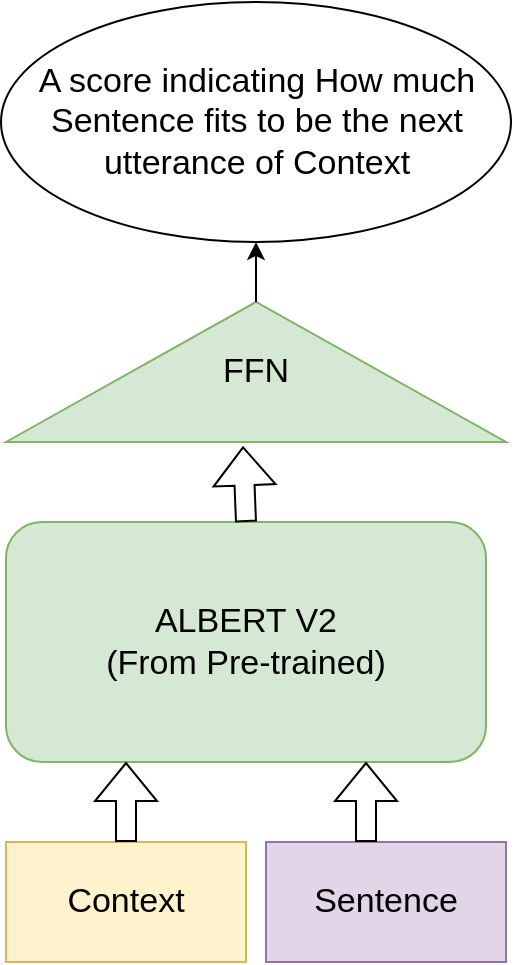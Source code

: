 <mxfile version="20.0.4" type="github">
  <diagram id="0pvtrK4IteRJTREZbj2g" name="Page-1">
    <mxGraphModel dx="984" dy="557" grid="1" gridSize="10" guides="1" tooltips="1" connect="1" arrows="1" fold="1" page="1" pageScale="1" pageWidth="850" pageHeight="1100" math="0" shadow="0">
      <root>
        <mxCell id="0" />
        <mxCell id="1" parent="0" />
        <mxCell id="cPYS_WuLDQ-HSQo80urA-1" value="&lt;font style=&quot;font-size: 17px;&quot;&gt;ALBERT V2&lt;br&gt;(From Pre-trained)&lt;br&gt;&lt;/font&gt;" style="rounded=1;whiteSpace=wrap;html=1;fillColor=#d5e8d4;strokeColor=#82b366;" vertex="1" parent="1">
          <mxGeometry x="240" y="280" width="240" height="120" as="geometry" />
        </mxCell>
        <mxCell id="cPYS_WuLDQ-HSQo80urA-2" value="Context" style="rounded=0;whiteSpace=wrap;html=1;fontSize=17;fillColor=#fff2cc;strokeColor=#d6b656;" vertex="1" parent="1">
          <mxGeometry x="240" y="440" width="120" height="60" as="geometry" />
        </mxCell>
        <mxCell id="cPYS_WuLDQ-HSQo80urA-3" value="Sentence" style="rounded=0;whiteSpace=wrap;html=1;fontSize=17;fillColor=#e1d5e7;strokeColor=#9673a6;" vertex="1" parent="1">
          <mxGeometry x="370" y="440" width="120" height="60" as="geometry" />
        </mxCell>
        <mxCell id="cPYS_WuLDQ-HSQo80urA-4" value="" style="shape=flexArrow;endArrow=classic;html=1;rounded=0;fontSize=17;exitX=0.5;exitY=0;exitDx=0;exitDy=0;entryX=0.25;entryY=1;entryDx=0;entryDy=0;" edge="1" parent="1" source="cPYS_WuLDQ-HSQo80urA-2" target="cPYS_WuLDQ-HSQo80urA-1">
          <mxGeometry width="50" height="50" relative="1" as="geometry">
            <mxPoint x="400" y="460" as="sourcePoint" />
            <mxPoint x="450" y="410" as="targetPoint" />
          </mxGeometry>
        </mxCell>
        <mxCell id="cPYS_WuLDQ-HSQo80urA-5" value="" style="shape=flexArrow;endArrow=classic;html=1;rounded=0;fontSize=17;entryX=0.75;entryY=1;entryDx=0;entryDy=0;" edge="1" parent="1" target="cPYS_WuLDQ-HSQo80urA-1">
          <mxGeometry width="50" height="50" relative="1" as="geometry">
            <mxPoint x="420" y="440" as="sourcePoint" />
            <mxPoint x="450" y="410" as="targetPoint" />
          </mxGeometry>
        </mxCell>
        <mxCell id="cPYS_WuLDQ-HSQo80urA-6" value="FFN" style="triangle;whiteSpace=wrap;html=1;fontSize=17;direction=north;fillColor=#d5e8d4;strokeColor=#82b366;" vertex="1" parent="1">
          <mxGeometry x="240" y="170" width="250" height="70" as="geometry" />
        </mxCell>
        <mxCell id="cPYS_WuLDQ-HSQo80urA-10" value="" style="shape=flexArrow;endArrow=classic;html=1;rounded=0;fontSize=17;entryX=-0.031;entryY=0.474;entryDx=0;entryDy=0;entryPerimeter=0;exitX=0.5;exitY=0;exitDx=0;exitDy=0;" edge="1" parent="1" source="cPYS_WuLDQ-HSQo80urA-1" target="cPYS_WuLDQ-HSQo80urA-6">
          <mxGeometry width="50" height="50" relative="1" as="geometry">
            <mxPoint x="400" y="350" as="sourcePoint" />
            <mxPoint x="450" y="300" as="targetPoint" />
          </mxGeometry>
        </mxCell>
        <mxCell id="cPYS_WuLDQ-HSQo80urA-11" value="" style="endArrow=classic;html=1;rounded=0;fontSize=17;exitX=1;exitY=0.5;exitDx=0;exitDy=0;" edge="1" parent="1" source="cPYS_WuLDQ-HSQo80urA-6">
          <mxGeometry width="50" height="50" relative="1" as="geometry">
            <mxPoint x="400" y="350" as="sourcePoint" />
            <mxPoint x="365" y="140" as="targetPoint" />
          </mxGeometry>
        </mxCell>
        <mxCell id="cPYS_WuLDQ-HSQo80urA-12" value="A score indicating How much Sentence fits to be the next utterance of Context" style="ellipse;whiteSpace=wrap;html=1;fontSize=17;" vertex="1" parent="1">
          <mxGeometry x="237.5" y="20" width="255" height="120" as="geometry" />
        </mxCell>
      </root>
    </mxGraphModel>
  </diagram>
</mxfile>
